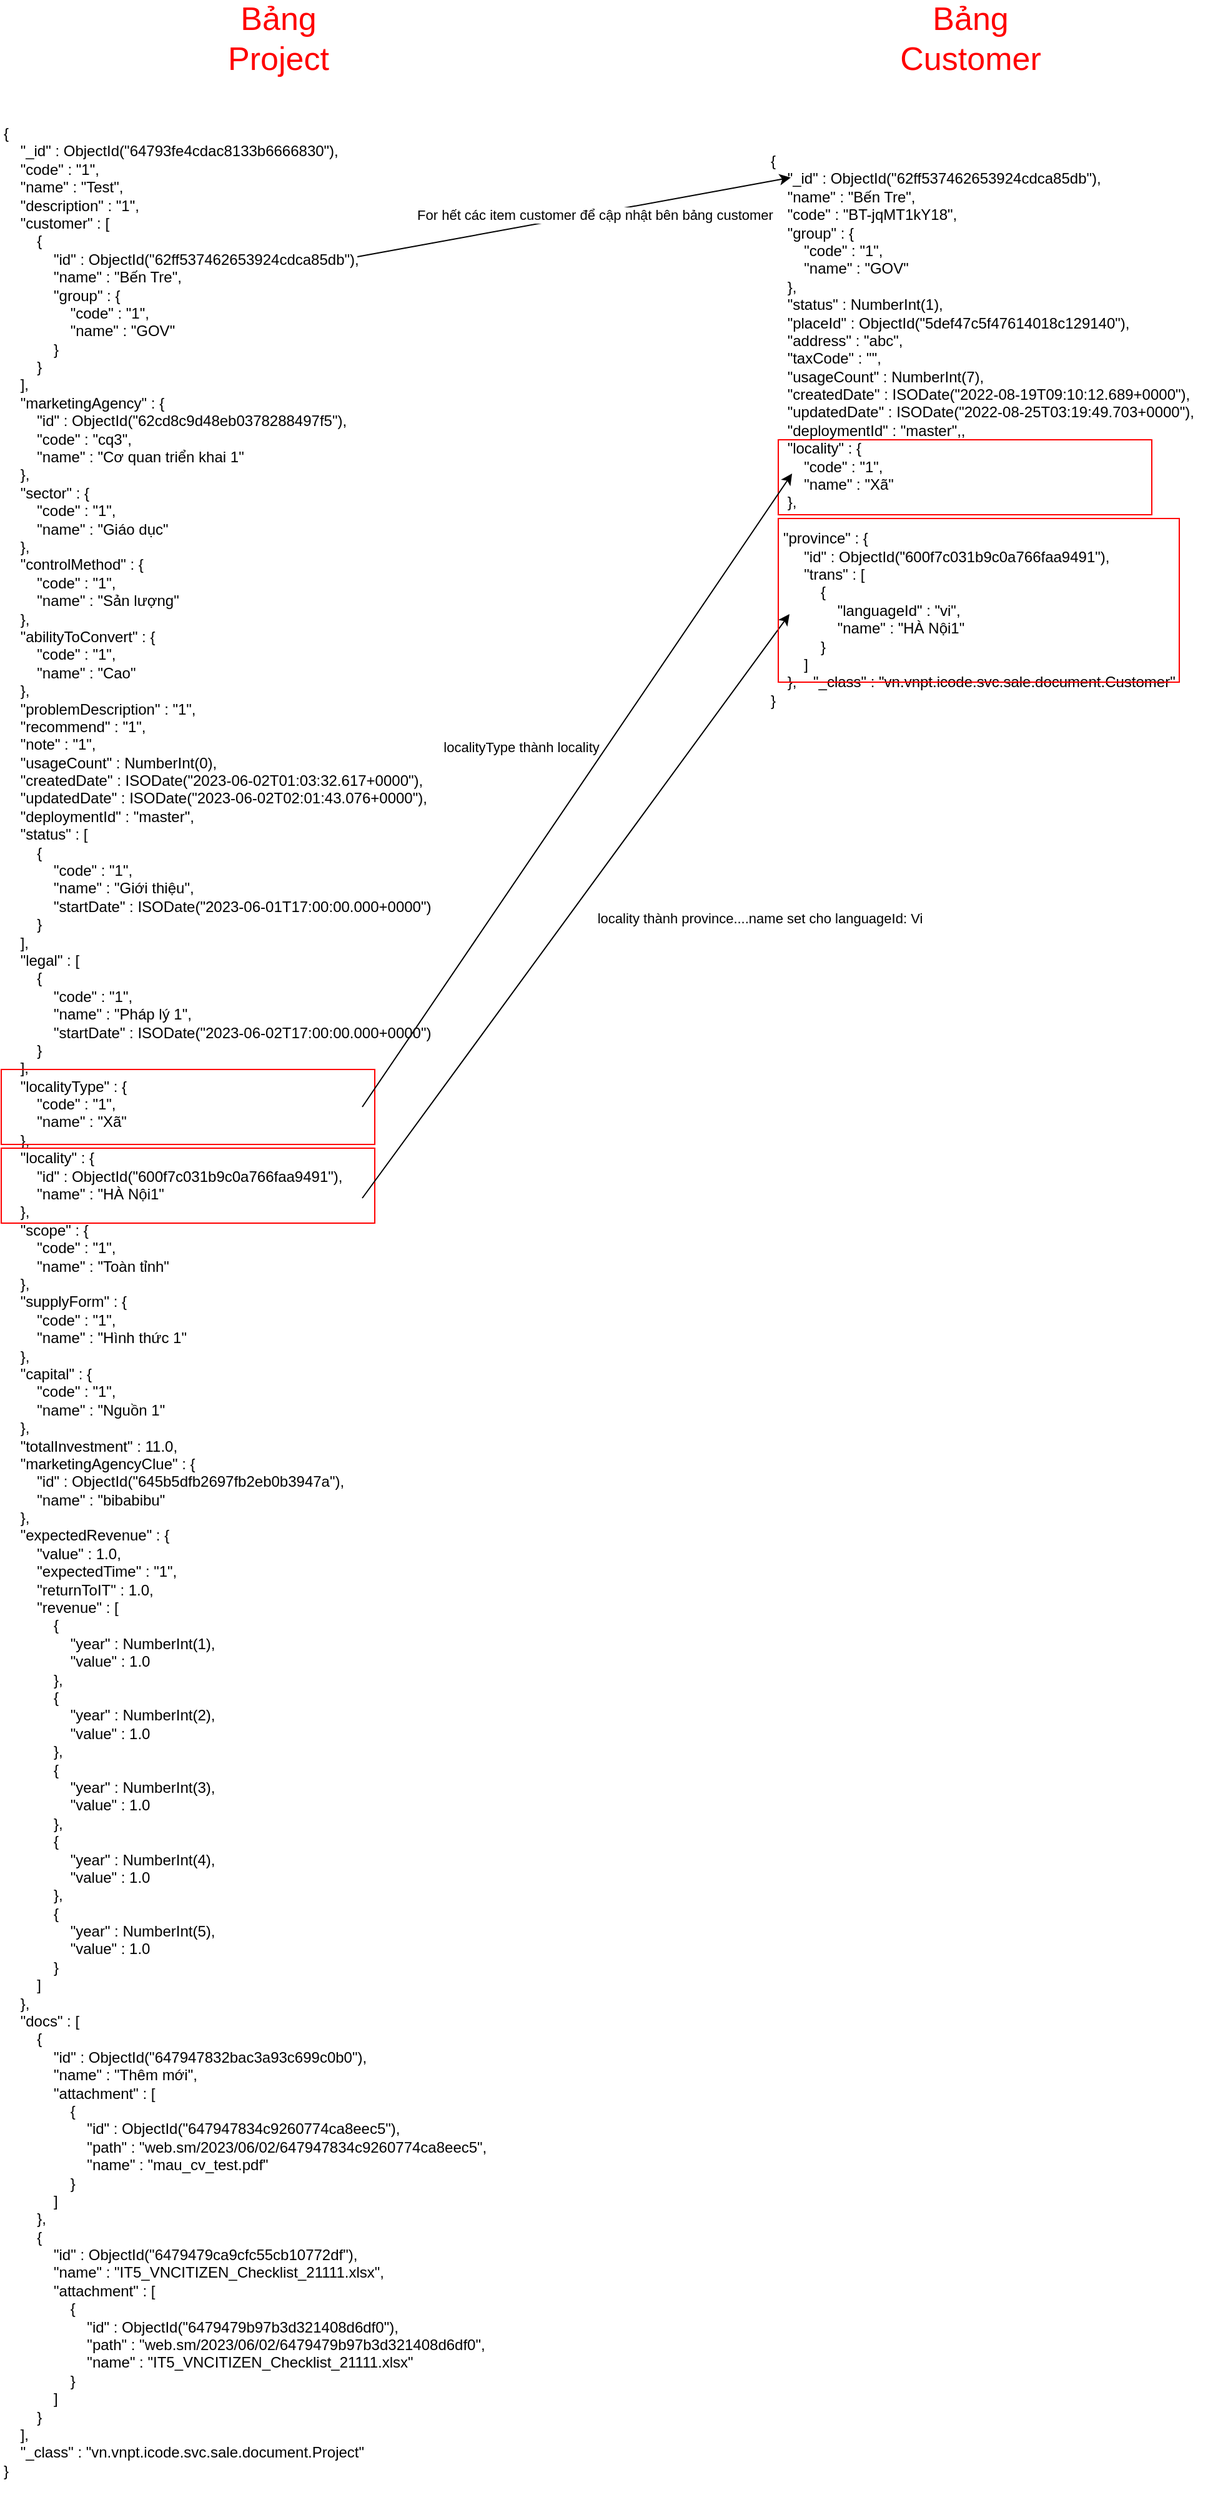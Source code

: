 <mxfile version="21.5.0" type="github">
  <diagram id="-6Ni4FRCHPknJWJ7Yspk" name="Trang-1">
    <mxGraphModel dx="1247" dy="296" grid="0" gridSize="10" guides="1" tooltips="1" connect="1" arrows="1" fold="1" page="0" pageScale="1" pageWidth="827" pageHeight="1169" math="0" shadow="0">
      <root>
        <mxCell id="0" />
        <mxCell id="1" parent="0" />
        <mxCell id="UT3Rlpv-4DnDUbfzxmfw-5" value="{&#xa;    &quot;_id&quot; : ObjectId(&quot;64793fe4cdac8133b6666830&quot;),&#xa;    &quot;code&quot; : &quot;1&quot;,&#xa;    &quot;name&quot; : &quot;Test&quot;,&#xa;    &quot;description&quot; : &quot;1&quot;,&#xa;    &quot;customer&quot; : [&#xa;        {&#xa;            &quot;id&quot; : ObjectId(&quot;62ff537462653924cdca85db&quot;),&#xa;            &quot;name&quot; : &quot;Bến Tre&quot;,&#xa;            &quot;group&quot; : {&#xa;                &quot;code&quot; : &quot;1&quot;,&#xa;                &quot;name&quot; : &quot;GOV&quot;&#xa;            }&#xa;        }&#xa;    ],&#xa;    &quot;marketingAgency&quot; : {&#xa;        &quot;id&quot; : ObjectId(&quot;62cd8c9d48eb0378288497f5&quot;),&#xa;        &quot;code&quot; : &quot;cq3&quot;,&#xa;        &quot;name&quot; : &quot;Cơ quan triển khai 1&quot;&#xa;    },&#xa;    &quot;sector&quot; : {&#xa;        &quot;code&quot; : &quot;1&quot;,&#xa;        &quot;name&quot; : &quot;Giáo dục&quot;&#xa;    },&#xa;    &quot;controlMethod&quot; : {&#xa;        &quot;code&quot; : &quot;1&quot;,&#xa;        &quot;name&quot; : &quot;Sản lượng&quot;&#xa;    },&#xa;    &quot;abilityToConvert&quot; : {&#xa;        &quot;code&quot; : &quot;1&quot;,&#xa;        &quot;name&quot; : &quot;Cao&quot;&#xa;    },&#xa;    &quot;problemDescription&quot; : &quot;1&quot;,&#xa;    &quot;recommend&quot; : &quot;1&quot;,&#xa;    &quot;note&quot; : &quot;1&quot;,&#xa;    &quot;usageCount&quot; : NumberInt(0),&#xa;    &quot;createdDate&quot; : ISODate(&quot;2023-06-02T01:03:32.617+0000&quot;),&#xa;    &quot;updatedDate&quot; : ISODate(&quot;2023-06-02T02:01:43.076+0000&quot;),&#xa;    &quot;deploymentId&quot; : &quot;master&quot;,&#xa;    &quot;status&quot; : [&#xa;        {&#xa;            &quot;code&quot; : &quot;1&quot;,&#xa;            &quot;name&quot; : &quot;Giới thiệu&quot;,&#xa;            &quot;startDate&quot; : ISODate(&quot;2023-06-01T17:00:00.000+0000&quot;)&#xa;        }&#xa;    ],&#xa;    &quot;legal&quot; : [&#xa;        {&#xa;            &quot;code&quot; : &quot;1&quot;,&#xa;            &quot;name&quot; : &quot;Pháp lý 1&quot;,&#xa;            &quot;startDate&quot; : ISODate(&quot;2023-06-02T17:00:00.000+0000&quot;)&#xa;        }&#xa;    ],&#xa;    &quot;localityType&quot; : {&#xa;        &quot;code&quot; : &quot;1&quot;,&#xa;        &quot;name&quot; : &quot;Xã&quot;&#xa;    },&#xa;    &quot;locality&quot; : {&#xa;        &quot;id&quot; : ObjectId(&quot;600f7c031b9c0a766faa9491&quot;),&#xa;        &quot;name&quot; : &quot;HÀ Nội1&quot;&#xa;    },&#xa;    &quot;scope&quot; : {&#xa;        &quot;code&quot; : &quot;1&quot;,&#xa;        &quot;name&quot; : &quot;Toàn tỉnh&quot;&#xa;    },&#xa;    &quot;supplyForm&quot; : {&#xa;        &quot;code&quot; : &quot;1&quot;,&#xa;        &quot;name&quot; : &quot;Hình thức 1&quot;&#xa;    },&#xa;    &quot;capital&quot; : {&#xa;        &quot;code&quot; : &quot;1&quot;,&#xa;        &quot;name&quot; : &quot;Nguồn 1&quot;&#xa;    },&#xa;    &quot;totalInvestment&quot; : 11.0,&#xa;    &quot;marketingAgencyClue&quot; : {&#xa;        &quot;id&quot; : ObjectId(&quot;645b5dfb2697fb2eb0b3947a&quot;),&#xa;        &quot;name&quot; : &quot;bibabibu&quot;&#xa;    },&#xa;    &quot;expectedRevenue&quot; : {&#xa;        &quot;value&quot; : 1.0,&#xa;        &quot;expectedTime&quot; : &quot;1&quot;,&#xa;        &quot;returnToIT&quot; : 1.0,&#xa;        &quot;revenue&quot; : [&#xa;            {&#xa;                &quot;year&quot; : NumberInt(1),&#xa;                &quot;value&quot; : 1.0&#xa;            },&#xa;            {&#xa;                &quot;year&quot; : NumberInt(2),&#xa;                &quot;value&quot; : 1.0&#xa;            },&#xa;            {&#xa;                &quot;year&quot; : NumberInt(3),&#xa;                &quot;value&quot; : 1.0&#xa;            },&#xa;            {&#xa;                &quot;year&quot; : NumberInt(4),&#xa;                &quot;value&quot; : 1.0&#xa;            },&#xa;            {&#xa;                &quot;year&quot; : NumberInt(5),&#xa;                &quot;value&quot; : 1.0&#xa;            }&#xa;        ]&#xa;    },&#xa;    &quot;docs&quot; : [&#xa;        {&#xa;            &quot;id&quot; : ObjectId(&quot;647947832bac3a93c699c0b0&quot;),&#xa;            &quot;name&quot; : &quot;Thêm mới&quot;,&#xa;            &quot;attachment&quot; : [&#xa;                {&#xa;                    &quot;id&quot; : ObjectId(&quot;647947834c9260774ca8eec5&quot;),&#xa;                    &quot;path&quot; : &quot;web.sm/2023/06/02/647947834c9260774ca8eec5&quot;,&#xa;                    &quot;name&quot; : &quot;mau_cv_test.pdf&quot;&#xa;                }&#xa;            ]&#xa;        },&#xa;        {&#xa;            &quot;id&quot; : ObjectId(&quot;6479479ca9cfc55cb10772df&quot;),&#xa;            &quot;name&quot; : &quot;IT5_VNCITIZEN_Checklist_21111.xlsx&quot;,&#xa;            &quot;attachment&quot; : [&#xa;                {&#xa;                    &quot;id&quot; : ObjectId(&quot;6479479b97b3d321408d6df0&quot;),&#xa;                    &quot;path&quot; : &quot;web.sm/2023/06/02/6479479b97b3d321408d6df0&quot;,&#xa;                    &quot;name&quot; : &quot;IT5_VNCITIZEN_Checklist_21111.xlsx&quot;&#xa;                }&#xa;            ]&#xa;        }&#xa;    ],&#xa;    &quot;_class&quot; : &quot;vn.vnpt.icode.svc.sale.document.Project&quot;&#xa;}" style="text;whiteSpace=wrap;" vertex="1" parent="1">
          <mxGeometry x="303" y="686" width="415" height="1907" as="geometry" />
        </mxCell>
        <mxCell id="UT3Rlpv-4DnDUbfzxmfw-6" value="&lt;font style=&quot;font-size: 26px;&quot; color=&quot;#ff0000&quot;&gt;Bảng Project&lt;/font&gt;" style="text;html=1;strokeColor=none;fillColor=none;align=center;verticalAlign=middle;whiteSpace=wrap;rounded=0;" vertex="1" parent="1">
          <mxGeometry x="495" y="609" width="60" height="30" as="geometry" />
        </mxCell>
        <mxCell id="UT3Rlpv-4DnDUbfzxmfw-7" value="{&#xa;    &quot;_id&quot; : ObjectId(&quot;62ff537462653924cdca85db&quot;),&#xa;    &quot;name&quot; : &quot;Bến Tre&quot;,&#xa;    &quot;code&quot; : &quot;BT-jqMT1kY18&quot;,&#xa;    &quot;group&quot; : {&#xa;        &quot;code&quot; : &quot;1&quot;,&#xa;        &quot;name&quot; : &quot;GOV&quot;&#xa;    },&#xa;    &quot;status&quot; : NumberInt(1),&#xa;    &quot;placeId&quot; : ObjectId(&quot;5def47c5f47614018c129140&quot;),&#xa;    &quot;address&quot; : &quot;abc&quot;,&#xa;    &quot;taxCode&quot; : &quot;&quot;,&#xa;    &quot;usageCount&quot; : NumberInt(7),&#xa;    &quot;createdDate&quot; : ISODate(&quot;2022-08-19T09:10:12.689+0000&quot;),&#xa;    &quot;updatedDate&quot; : ISODate(&quot;2022-08-25T03:19:49.703+0000&quot;),&#xa;    &quot;deploymentId&quot; : &quot;master&quot;,,&#xa;    &quot;locality&quot; : {&#xa;        &quot;code&quot; : &quot;1&quot;,&#xa;        &quot;name&quot; : &quot;Xã&quot;&#xa;    },&#xa; &#xa;   &quot;province&quot; : {&#xa;        &quot;id&quot; : ObjectId(&quot;600f7c031b9c0a766faa9491&quot;),&#xa;        &quot;trans&quot; : [&#xa;            {&#xa;                &quot;languageId&quot; : &quot;vi&quot;,&#xa;                &quot;name&quot; : &quot;HÀ Nội1&quot;&#xa;            }&#xa;        ]&#xa;    },    &quot;_class&quot; : &quot;vn.vnpt.icode.svc.sale.document.Customer&quot;&#xa;}" style="text;whiteSpace=wrap;" vertex="1" parent="1">
          <mxGeometry x="917" y="708" width="367" height="411" as="geometry" />
        </mxCell>
        <mxCell id="UT3Rlpv-4DnDUbfzxmfw-8" value="&lt;font style=&quot;font-size: 26px;&quot; color=&quot;#ff0000&quot;&gt;Bảng Customer&lt;/font&gt;" style="text;html=1;strokeColor=none;fillColor=none;align=center;verticalAlign=middle;whiteSpace=wrap;rounded=0;" vertex="1" parent="1">
          <mxGeometry x="1049" y="609" width="60" height="30" as="geometry" />
        </mxCell>
        <mxCell id="UT3Rlpv-4DnDUbfzxmfw-10" value="" style="endArrow=classic;html=1;rounded=0;entryX=0.049;entryY=0.066;entryDx=0;entryDy=0;entryPerimeter=0;exitX=0.687;exitY=0.059;exitDx=0;exitDy=0;exitPerimeter=0;" edge="1" parent="1" source="UT3Rlpv-4DnDUbfzxmfw-5" target="UT3Rlpv-4DnDUbfzxmfw-7">
          <mxGeometry width="50" height="50" relative="1" as="geometry">
            <mxPoint x="547" y="1011" as="sourcePoint" />
            <mxPoint x="597" y="961" as="targetPoint" />
          </mxGeometry>
        </mxCell>
        <mxCell id="UT3Rlpv-4DnDUbfzxmfw-11" value="For hết các item customer để cập nhật bên bảng customer" style="edgeLabel;html=1;align=center;verticalAlign=middle;resizable=0;points=[];" vertex="1" connectable="0" parent="UT3Rlpv-4DnDUbfzxmfw-10">
          <mxGeometry x="0.096" y="-1" relative="1" as="geometry">
            <mxPoint as="offset" />
          </mxGeometry>
        </mxCell>
        <mxCell id="UT3Rlpv-4DnDUbfzxmfw-12" value="" style="rounded=0;whiteSpace=wrap;html=1;fillColor=none;strokeColor=#ff0000;" vertex="1" parent="1">
          <mxGeometry x="303" y="1512" width="299" height="60" as="geometry" />
        </mxCell>
        <mxCell id="UT3Rlpv-4DnDUbfzxmfw-13" value="" style="rounded=0;whiteSpace=wrap;html=1;fillColor=none;strokeColor=#ff0000;" vertex="1" parent="1">
          <mxGeometry x="303" y="1449" width="299" height="60" as="geometry" />
        </mxCell>
        <mxCell id="UT3Rlpv-4DnDUbfzxmfw-14" value="" style="rounded=0;whiteSpace=wrap;html=1;fillColor=none;strokeColor=#ff0000;" vertex="1" parent="1">
          <mxGeometry x="925" y="945" width="299" height="60" as="geometry" />
        </mxCell>
        <mxCell id="UT3Rlpv-4DnDUbfzxmfw-15" value="" style="endArrow=classic;html=1;rounded=0;entryX=0.037;entryY=0.45;entryDx=0;entryDy=0;entryPerimeter=0;exitX=0.687;exitY=0.059;exitDx=0;exitDy=0;exitPerimeter=0;" edge="1" parent="1" target="UT3Rlpv-4DnDUbfzxmfw-14">
          <mxGeometry width="50" height="50" relative="1" as="geometry">
            <mxPoint x="592" y="1479" as="sourcePoint" />
            <mxPoint x="939" y="1415" as="targetPoint" />
          </mxGeometry>
        </mxCell>
        <mxCell id="UT3Rlpv-4DnDUbfzxmfw-16" value="localityType thành&amp;nbsp;locality" style="edgeLabel;html=1;align=center;verticalAlign=middle;resizable=0;points=[];" vertex="1" connectable="0" parent="UT3Rlpv-4DnDUbfzxmfw-15">
          <mxGeometry x="0.096" y="-1" relative="1" as="geometry">
            <mxPoint x="-63" y="-11" as="offset" />
          </mxGeometry>
        </mxCell>
        <mxCell id="UT3Rlpv-4DnDUbfzxmfw-17" value="" style="endArrow=classic;html=1;rounded=0;entryX=0.028;entryY=0.584;entryDx=0;entryDy=0;entryPerimeter=0;exitX=0.687;exitY=0.059;exitDx=0;exitDy=0;exitPerimeter=0;" edge="1" parent="1" target="UT3Rlpv-4DnDUbfzxmfw-19">
          <mxGeometry width="50" height="50" relative="1" as="geometry">
            <mxPoint x="592" y="1552" as="sourcePoint" />
            <mxPoint x="936" y="1045" as="targetPoint" />
          </mxGeometry>
        </mxCell>
        <mxCell id="UT3Rlpv-4DnDUbfzxmfw-18" value="locality thành province....name set cho languageId: Vi" style="edgeLabel;html=1;align=center;verticalAlign=middle;resizable=0;points=[];" vertex="1" connectable="0" parent="UT3Rlpv-4DnDUbfzxmfw-17">
          <mxGeometry x="0.096" y="-1" relative="1" as="geometry">
            <mxPoint x="129" y="31" as="offset" />
          </mxGeometry>
        </mxCell>
        <mxCell id="UT3Rlpv-4DnDUbfzxmfw-19" value="" style="rounded=0;whiteSpace=wrap;html=1;fillColor=none;strokeColor=#ff0000;" vertex="1" parent="1">
          <mxGeometry x="925" y="1008" width="321" height="131" as="geometry" />
        </mxCell>
      </root>
    </mxGraphModel>
  </diagram>
</mxfile>
